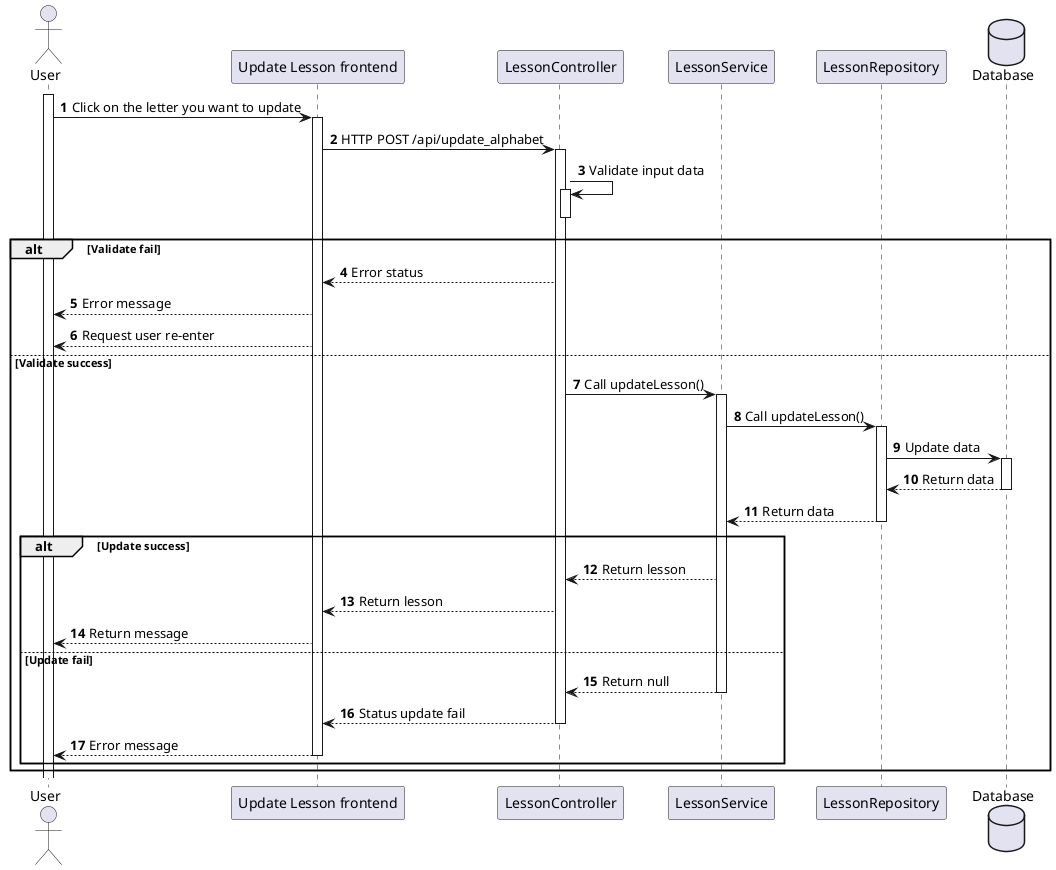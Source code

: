 @startuml
'https://plantuml.com/sequence-diagram

autonumber

actor User

participant "Update Lesson frontend" as fe
participant "LessonController" as Controller
participant "LessonService" as Service
participant "LessonRepository" as Repository

database Database
activate User

User -> fe++: Click on the letter you want to update

fe -> Controller++: HTTP POST /api/update_alphabet

Controller -> Controller: Validate input data
activate Controller
deactivate Controller

alt Validate fail
Controller-->fe: Error status
fe-->User: Error message
fe-->User: Request user re-enter
else Validate success
Controller -> Service++: Call updateLesson()
Service -> Repository++: Call updateLesson()
Repository -> Database++: Update data
Database --> Repository--: Return data
Repository --> Service--: Return data

    alt Update success

Service --> Controller: Return lesson
Controller --> fe: Return lesson
fe --> User: Return message

    else Update fail

Service --> Controller--: Return null
Controller --> fe--: Status update fail
fe --> User--: Error message

end

end



@enduml